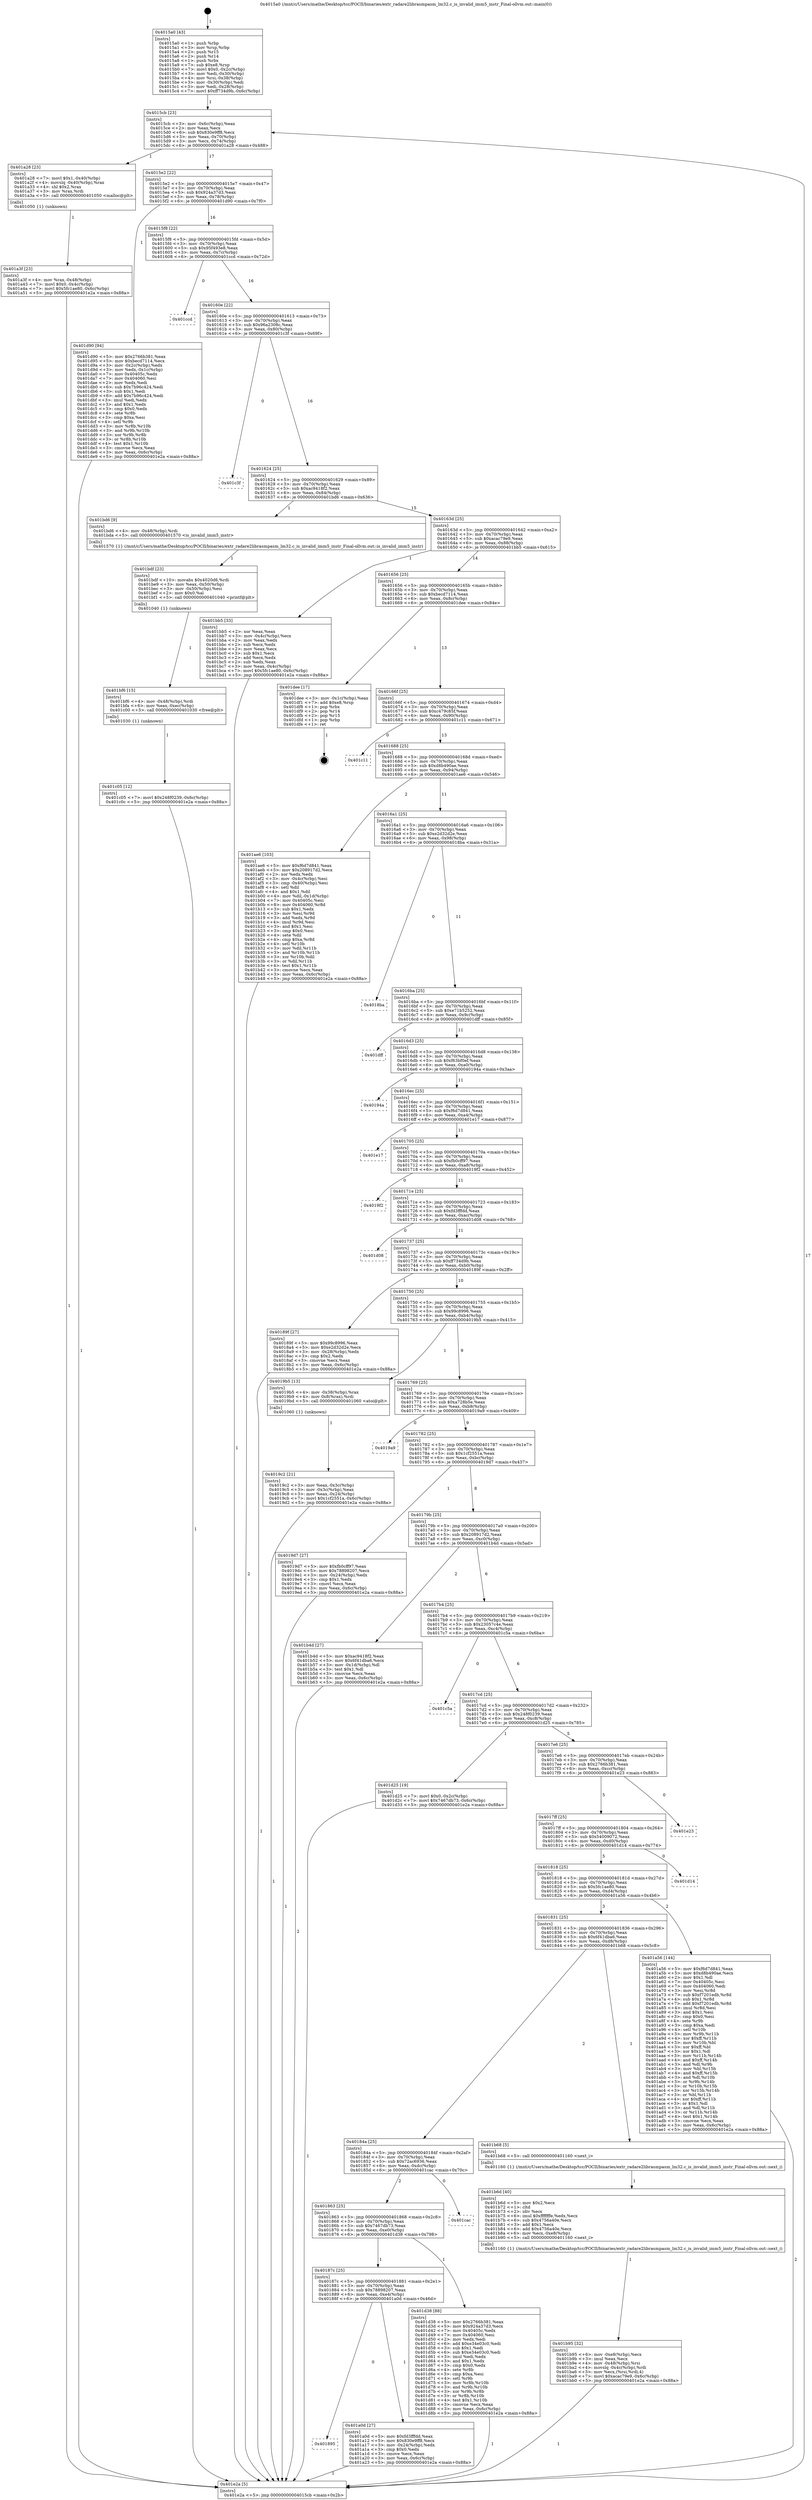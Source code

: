 digraph "0x4015a0" {
  label = "0x4015a0 (/mnt/c/Users/mathe/Desktop/tcc/POCII/binaries/extr_radare2librasmpasm_lm32.c_is_invalid_imm5_instr_Final-ollvm.out::main(0))"
  labelloc = "t"
  node[shape=record]

  Entry [label="",width=0.3,height=0.3,shape=circle,fillcolor=black,style=filled]
  "0x4015cb" [label="{
     0x4015cb [23]\l
     | [instrs]\l
     &nbsp;&nbsp;0x4015cb \<+3\>: mov -0x6c(%rbp),%eax\l
     &nbsp;&nbsp;0x4015ce \<+2\>: mov %eax,%ecx\l
     &nbsp;&nbsp;0x4015d0 \<+6\>: sub $0x830e9ff8,%ecx\l
     &nbsp;&nbsp;0x4015d6 \<+3\>: mov %eax,-0x70(%rbp)\l
     &nbsp;&nbsp;0x4015d9 \<+3\>: mov %ecx,-0x74(%rbp)\l
     &nbsp;&nbsp;0x4015dc \<+6\>: je 0000000000401a28 \<main+0x488\>\l
  }"]
  "0x401a28" [label="{
     0x401a28 [23]\l
     | [instrs]\l
     &nbsp;&nbsp;0x401a28 \<+7\>: movl $0x1,-0x40(%rbp)\l
     &nbsp;&nbsp;0x401a2f \<+4\>: movslq -0x40(%rbp),%rax\l
     &nbsp;&nbsp;0x401a33 \<+4\>: shl $0x2,%rax\l
     &nbsp;&nbsp;0x401a37 \<+3\>: mov %rax,%rdi\l
     &nbsp;&nbsp;0x401a3a \<+5\>: call 0000000000401050 \<malloc@plt\>\l
     | [calls]\l
     &nbsp;&nbsp;0x401050 \{1\} (unknown)\l
  }"]
  "0x4015e2" [label="{
     0x4015e2 [22]\l
     | [instrs]\l
     &nbsp;&nbsp;0x4015e2 \<+5\>: jmp 00000000004015e7 \<main+0x47\>\l
     &nbsp;&nbsp;0x4015e7 \<+3\>: mov -0x70(%rbp),%eax\l
     &nbsp;&nbsp;0x4015ea \<+5\>: sub $0x924a37d3,%eax\l
     &nbsp;&nbsp;0x4015ef \<+3\>: mov %eax,-0x78(%rbp)\l
     &nbsp;&nbsp;0x4015f2 \<+6\>: je 0000000000401d90 \<main+0x7f0\>\l
  }"]
  Exit [label="",width=0.3,height=0.3,shape=circle,fillcolor=black,style=filled,peripheries=2]
  "0x401d90" [label="{
     0x401d90 [94]\l
     | [instrs]\l
     &nbsp;&nbsp;0x401d90 \<+5\>: mov $0x2766b381,%eax\l
     &nbsp;&nbsp;0x401d95 \<+5\>: mov $0xbecd7114,%ecx\l
     &nbsp;&nbsp;0x401d9a \<+3\>: mov -0x2c(%rbp),%edx\l
     &nbsp;&nbsp;0x401d9d \<+3\>: mov %edx,-0x1c(%rbp)\l
     &nbsp;&nbsp;0x401da0 \<+7\>: mov 0x40405c,%edx\l
     &nbsp;&nbsp;0x401da7 \<+7\>: mov 0x404060,%esi\l
     &nbsp;&nbsp;0x401dae \<+2\>: mov %edx,%edi\l
     &nbsp;&nbsp;0x401db0 \<+6\>: sub $0x7b96c424,%edi\l
     &nbsp;&nbsp;0x401db6 \<+3\>: sub $0x1,%edi\l
     &nbsp;&nbsp;0x401db9 \<+6\>: add $0x7b96c424,%edi\l
     &nbsp;&nbsp;0x401dbf \<+3\>: imul %edi,%edx\l
     &nbsp;&nbsp;0x401dc2 \<+3\>: and $0x1,%edx\l
     &nbsp;&nbsp;0x401dc5 \<+3\>: cmp $0x0,%edx\l
     &nbsp;&nbsp;0x401dc8 \<+4\>: sete %r8b\l
     &nbsp;&nbsp;0x401dcc \<+3\>: cmp $0xa,%esi\l
     &nbsp;&nbsp;0x401dcf \<+4\>: setl %r9b\l
     &nbsp;&nbsp;0x401dd3 \<+3\>: mov %r8b,%r10b\l
     &nbsp;&nbsp;0x401dd6 \<+3\>: and %r9b,%r10b\l
     &nbsp;&nbsp;0x401dd9 \<+3\>: xor %r9b,%r8b\l
     &nbsp;&nbsp;0x401ddc \<+3\>: or %r8b,%r10b\l
     &nbsp;&nbsp;0x401ddf \<+4\>: test $0x1,%r10b\l
     &nbsp;&nbsp;0x401de3 \<+3\>: cmovne %ecx,%eax\l
     &nbsp;&nbsp;0x401de6 \<+3\>: mov %eax,-0x6c(%rbp)\l
     &nbsp;&nbsp;0x401de9 \<+5\>: jmp 0000000000401e2a \<main+0x88a\>\l
  }"]
  "0x4015f8" [label="{
     0x4015f8 [22]\l
     | [instrs]\l
     &nbsp;&nbsp;0x4015f8 \<+5\>: jmp 00000000004015fd \<main+0x5d\>\l
     &nbsp;&nbsp;0x4015fd \<+3\>: mov -0x70(%rbp),%eax\l
     &nbsp;&nbsp;0x401600 \<+5\>: sub $0x95f493e8,%eax\l
     &nbsp;&nbsp;0x401605 \<+3\>: mov %eax,-0x7c(%rbp)\l
     &nbsp;&nbsp;0x401608 \<+6\>: je 0000000000401ccd \<main+0x72d\>\l
  }"]
  "0x401c05" [label="{
     0x401c05 [12]\l
     | [instrs]\l
     &nbsp;&nbsp;0x401c05 \<+7\>: movl $0x248f0239,-0x6c(%rbp)\l
     &nbsp;&nbsp;0x401c0c \<+5\>: jmp 0000000000401e2a \<main+0x88a\>\l
  }"]
  "0x401ccd" [label="{
     0x401ccd\l
  }", style=dashed]
  "0x40160e" [label="{
     0x40160e [22]\l
     | [instrs]\l
     &nbsp;&nbsp;0x40160e \<+5\>: jmp 0000000000401613 \<main+0x73\>\l
     &nbsp;&nbsp;0x401613 \<+3\>: mov -0x70(%rbp),%eax\l
     &nbsp;&nbsp;0x401616 \<+5\>: sub $0x96a2308c,%eax\l
     &nbsp;&nbsp;0x40161b \<+3\>: mov %eax,-0x80(%rbp)\l
     &nbsp;&nbsp;0x40161e \<+6\>: je 0000000000401c3f \<main+0x69f\>\l
  }"]
  "0x401bf6" [label="{
     0x401bf6 [15]\l
     | [instrs]\l
     &nbsp;&nbsp;0x401bf6 \<+4\>: mov -0x48(%rbp),%rdi\l
     &nbsp;&nbsp;0x401bfa \<+6\>: mov %eax,-0xec(%rbp)\l
     &nbsp;&nbsp;0x401c00 \<+5\>: call 0000000000401030 \<free@plt\>\l
     | [calls]\l
     &nbsp;&nbsp;0x401030 \{1\} (unknown)\l
  }"]
  "0x401c3f" [label="{
     0x401c3f\l
  }", style=dashed]
  "0x401624" [label="{
     0x401624 [25]\l
     | [instrs]\l
     &nbsp;&nbsp;0x401624 \<+5\>: jmp 0000000000401629 \<main+0x89\>\l
     &nbsp;&nbsp;0x401629 \<+3\>: mov -0x70(%rbp),%eax\l
     &nbsp;&nbsp;0x40162c \<+5\>: sub $0xac9418f2,%eax\l
     &nbsp;&nbsp;0x401631 \<+6\>: mov %eax,-0x84(%rbp)\l
     &nbsp;&nbsp;0x401637 \<+6\>: je 0000000000401bd6 \<main+0x636\>\l
  }"]
  "0x401bdf" [label="{
     0x401bdf [23]\l
     | [instrs]\l
     &nbsp;&nbsp;0x401bdf \<+10\>: movabs $0x4020d6,%rdi\l
     &nbsp;&nbsp;0x401be9 \<+3\>: mov %eax,-0x50(%rbp)\l
     &nbsp;&nbsp;0x401bec \<+3\>: mov -0x50(%rbp),%esi\l
     &nbsp;&nbsp;0x401bef \<+2\>: mov $0x0,%al\l
     &nbsp;&nbsp;0x401bf1 \<+5\>: call 0000000000401040 \<printf@plt\>\l
     | [calls]\l
     &nbsp;&nbsp;0x401040 \{1\} (unknown)\l
  }"]
  "0x401bd6" [label="{
     0x401bd6 [9]\l
     | [instrs]\l
     &nbsp;&nbsp;0x401bd6 \<+4\>: mov -0x48(%rbp),%rdi\l
     &nbsp;&nbsp;0x401bda \<+5\>: call 0000000000401570 \<is_invalid_imm5_instr\>\l
     | [calls]\l
     &nbsp;&nbsp;0x401570 \{1\} (/mnt/c/Users/mathe/Desktop/tcc/POCII/binaries/extr_radare2librasmpasm_lm32.c_is_invalid_imm5_instr_Final-ollvm.out::is_invalid_imm5_instr)\l
  }"]
  "0x40163d" [label="{
     0x40163d [25]\l
     | [instrs]\l
     &nbsp;&nbsp;0x40163d \<+5\>: jmp 0000000000401642 \<main+0xa2\>\l
     &nbsp;&nbsp;0x401642 \<+3\>: mov -0x70(%rbp),%eax\l
     &nbsp;&nbsp;0x401645 \<+5\>: sub $0xacac79e9,%eax\l
     &nbsp;&nbsp;0x40164a \<+6\>: mov %eax,-0x88(%rbp)\l
     &nbsp;&nbsp;0x401650 \<+6\>: je 0000000000401bb5 \<main+0x615\>\l
  }"]
  "0x401b95" [label="{
     0x401b95 [32]\l
     | [instrs]\l
     &nbsp;&nbsp;0x401b95 \<+6\>: mov -0xe8(%rbp),%ecx\l
     &nbsp;&nbsp;0x401b9b \<+3\>: imul %eax,%ecx\l
     &nbsp;&nbsp;0x401b9e \<+4\>: mov -0x48(%rbp),%rsi\l
     &nbsp;&nbsp;0x401ba2 \<+4\>: movslq -0x4c(%rbp),%rdi\l
     &nbsp;&nbsp;0x401ba6 \<+3\>: mov %ecx,(%rsi,%rdi,4)\l
     &nbsp;&nbsp;0x401ba9 \<+7\>: movl $0xacac79e9,-0x6c(%rbp)\l
     &nbsp;&nbsp;0x401bb0 \<+5\>: jmp 0000000000401e2a \<main+0x88a\>\l
  }"]
  "0x401bb5" [label="{
     0x401bb5 [33]\l
     | [instrs]\l
     &nbsp;&nbsp;0x401bb5 \<+2\>: xor %eax,%eax\l
     &nbsp;&nbsp;0x401bb7 \<+3\>: mov -0x4c(%rbp),%ecx\l
     &nbsp;&nbsp;0x401bba \<+2\>: mov %eax,%edx\l
     &nbsp;&nbsp;0x401bbc \<+2\>: sub %ecx,%edx\l
     &nbsp;&nbsp;0x401bbe \<+2\>: mov %eax,%ecx\l
     &nbsp;&nbsp;0x401bc0 \<+3\>: sub $0x1,%ecx\l
     &nbsp;&nbsp;0x401bc3 \<+2\>: add %ecx,%edx\l
     &nbsp;&nbsp;0x401bc5 \<+2\>: sub %edx,%eax\l
     &nbsp;&nbsp;0x401bc7 \<+3\>: mov %eax,-0x4c(%rbp)\l
     &nbsp;&nbsp;0x401bca \<+7\>: movl $0x5fc1ae80,-0x6c(%rbp)\l
     &nbsp;&nbsp;0x401bd1 \<+5\>: jmp 0000000000401e2a \<main+0x88a\>\l
  }"]
  "0x401656" [label="{
     0x401656 [25]\l
     | [instrs]\l
     &nbsp;&nbsp;0x401656 \<+5\>: jmp 000000000040165b \<main+0xbb\>\l
     &nbsp;&nbsp;0x40165b \<+3\>: mov -0x70(%rbp),%eax\l
     &nbsp;&nbsp;0x40165e \<+5\>: sub $0xbecd7114,%eax\l
     &nbsp;&nbsp;0x401663 \<+6\>: mov %eax,-0x8c(%rbp)\l
     &nbsp;&nbsp;0x401669 \<+6\>: je 0000000000401dee \<main+0x84e\>\l
  }"]
  "0x401b6d" [label="{
     0x401b6d [40]\l
     | [instrs]\l
     &nbsp;&nbsp;0x401b6d \<+5\>: mov $0x2,%ecx\l
     &nbsp;&nbsp;0x401b72 \<+1\>: cltd\l
     &nbsp;&nbsp;0x401b73 \<+2\>: idiv %ecx\l
     &nbsp;&nbsp;0x401b75 \<+6\>: imul $0xfffffffe,%edx,%ecx\l
     &nbsp;&nbsp;0x401b7b \<+6\>: sub $0x4756a40e,%ecx\l
     &nbsp;&nbsp;0x401b81 \<+3\>: add $0x1,%ecx\l
     &nbsp;&nbsp;0x401b84 \<+6\>: add $0x4756a40e,%ecx\l
     &nbsp;&nbsp;0x401b8a \<+6\>: mov %ecx,-0xe8(%rbp)\l
     &nbsp;&nbsp;0x401b90 \<+5\>: call 0000000000401160 \<next_i\>\l
     | [calls]\l
     &nbsp;&nbsp;0x401160 \{1\} (/mnt/c/Users/mathe/Desktop/tcc/POCII/binaries/extr_radare2librasmpasm_lm32.c_is_invalid_imm5_instr_Final-ollvm.out::next_i)\l
  }"]
  "0x401dee" [label="{
     0x401dee [17]\l
     | [instrs]\l
     &nbsp;&nbsp;0x401dee \<+3\>: mov -0x1c(%rbp),%eax\l
     &nbsp;&nbsp;0x401df1 \<+7\>: add $0xe8,%rsp\l
     &nbsp;&nbsp;0x401df8 \<+1\>: pop %rbx\l
     &nbsp;&nbsp;0x401df9 \<+2\>: pop %r14\l
     &nbsp;&nbsp;0x401dfb \<+2\>: pop %r15\l
     &nbsp;&nbsp;0x401dfd \<+1\>: pop %rbp\l
     &nbsp;&nbsp;0x401dfe \<+1\>: ret\l
  }"]
  "0x40166f" [label="{
     0x40166f [25]\l
     | [instrs]\l
     &nbsp;&nbsp;0x40166f \<+5\>: jmp 0000000000401674 \<main+0xd4\>\l
     &nbsp;&nbsp;0x401674 \<+3\>: mov -0x70(%rbp),%eax\l
     &nbsp;&nbsp;0x401677 \<+5\>: sub $0xc479c85f,%eax\l
     &nbsp;&nbsp;0x40167c \<+6\>: mov %eax,-0x90(%rbp)\l
     &nbsp;&nbsp;0x401682 \<+6\>: je 0000000000401c11 \<main+0x671\>\l
  }"]
  "0x401a3f" [label="{
     0x401a3f [23]\l
     | [instrs]\l
     &nbsp;&nbsp;0x401a3f \<+4\>: mov %rax,-0x48(%rbp)\l
     &nbsp;&nbsp;0x401a43 \<+7\>: movl $0x0,-0x4c(%rbp)\l
     &nbsp;&nbsp;0x401a4a \<+7\>: movl $0x5fc1ae80,-0x6c(%rbp)\l
     &nbsp;&nbsp;0x401a51 \<+5\>: jmp 0000000000401e2a \<main+0x88a\>\l
  }"]
  "0x401c11" [label="{
     0x401c11\l
  }", style=dashed]
  "0x401688" [label="{
     0x401688 [25]\l
     | [instrs]\l
     &nbsp;&nbsp;0x401688 \<+5\>: jmp 000000000040168d \<main+0xed\>\l
     &nbsp;&nbsp;0x40168d \<+3\>: mov -0x70(%rbp),%eax\l
     &nbsp;&nbsp;0x401690 \<+5\>: sub $0xd8b490ae,%eax\l
     &nbsp;&nbsp;0x401695 \<+6\>: mov %eax,-0x94(%rbp)\l
     &nbsp;&nbsp;0x40169b \<+6\>: je 0000000000401ae6 \<main+0x546\>\l
  }"]
  "0x401895" [label="{
     0x401895\l
  }", style=dashed]
  "0x401ae6" [label="{
     0x401ae6 [103]\l
     | [instrs]\l
     &nbsp;&nbsp;0x401ae6 \<+5\>: mov $0xf6d7d841,%eax\l
     &nbsp;&nbsp;0x401aeb \<+5\>: mov $0x208917d2,%ecx\l
     &nbsp;&nbsp;0x401af0 \<+2\>: xor %edx,%edx\l
     &nbsp;&nbsp;0x401af2 \<+3\>: mov -0x4c(%rbp),%esi\l
     &nbsp;&nbsp;0x401af5 \<+3\>: cmp -0x40(%rbp),%esi\l
     &nbsp;&nbsp;0x401af8 \<+4\>: setl %dil\l
     &nbsp;&nbsp;0x401afc \<+4\>: and $0x1,%dil\l
     &nbsp;&nbsp;0x401b00 \<+4\>: mov %dil,-0x1d(%rbp)\l
     &nbsp;&nbsp;0x401b04 \<+7\>: mov 0x40405c,%esi\l
     &nbsp;&nbsp;0x401b0b \<+8\>: mov 0x404060,%r8d\l
     &nbsp;&nbsp;0x401b13 \<+3\>: sub $0x1,%edx\l
     &nbsp;&nbsp;0x401b16 \<+3\>: mov %esi,%r9d\l
     &nbsp;&nbsp;0x401b19 \<+3\>: add %edx,%r9d\l
     &nbsp;&nbsp;0x401b1c \<+4\>: imul %r9d,%esi\l
     &nbsp;&nbsp;0x401b20 \<+3\>: and $0x1,%esi\l
     &nbsp;&nbsp;0x401b23 \<+3\>: cmp $0x0,%esi\l
     &nbsp;&nbsp;0x401b26 \<+4\>: sete %dil\l
     &nbsp;&nbsp;0x401b2a \<+4\>: cmp $0xa,%r8d\l
     &nbsp;&nbsp;0x401b2e \<+4\>: setl %r10b\l
     &nbsp;&nbsp;0x401b32 \<+3\>: mov %dil,%r11b\l
     &nbsp;&nbsp;0x401b35 \<+3\>: and %r10b,%r11b\l
     &nbsp;&nbsp;0x401b38 \<+3\>: xor %r10b,%dil\l
     &nbsp;&nbsp;0x401b3b \<+3\>: or %dil,%r11b\l
     &nbsp;&nbsp;0x401b3e \<+4\>: test $0x1,%r11b\l
     &nbsp;&nbsp;0x401b42 \<+3\>: cmovne %ecx,%eax\l
     &nbsp;&nbsp;0x401b45 \<+3\>: mov %eax,-0x6c(%rbp)\l
     &nbsp;&nbsp;0x401b48 \<+5\>: jmp 0000000000401e2a \<main+0x88a\>\l
  }"]
  "0x4016a1" [label="{
     0x4016a1 [25]\l
     | [instrs]\l
     &nbsp;&nbsp;0x4016a1 \<+5\>: jmp 00000000004016a6 \<main+0x106\>\l
     &nbsp;&nbsp;0x4016a6 \<+3\>: mov -0x70(%rbp),%eax\l
     &nbsp;&nbsp;0x4016a9 \<+5\>: sub $0xe2d32d2e,%eax\l
     &nbsp;&nbsp;0x4016ae \<+6\>: mov %eax,-0x98(%rbp)\l
     &nbsp;&nbsp;0x4016b4 \<+6\>: je 00000000004018ba \<main+0x31a\>\l
  }"]
  "0x401a0d" [label="{
     0x401a0d [27]\l
     | [instrs]\l
     &nbsp;&nbsp;0x401a0d \<+5\>: mov $0xfd3fffdd,%eax\l
     &nbsp;&nbsp;0x401a12 \<+5\>: mov $0x830e9ff8,%ecx\l
     &nbsp;&nbsp;0x401a17 \<+3\>: mov -0x24(%rbp),%edx\l
     &nbsp;&nbsp;0x401a1a \<+3\>: cmp $0x0,%edx\l
     &nbsp;&nbsp;0x401a1d \<+3\>: cmove %ecx,%eax\l
     &nbsp;&nbsp;0x401a20 \<+3\>: mov %eax,-0x6c(%rbp)\l
     &nbsp;&nbsp;0x401a23 \<+5\>: jmp 0000000000401e2a \<main+0x88a\>\l
  }"]
  "0x4018ba" [label="{
     0x4018ba\l
  }", style=dashed]
  "0x4016ba" [label="{
     0x4016ba [25]\l
     | [instrs]\l
     &nbsp;&nbsp;0x4016ba \<+5\>: jmp 00000000004016bf \<main+0x11f\>\l
     &nbsp;&nbsp;0x4016bf \<+3\>: mov -0x70(%rbp),%eax\l
     &nbsp;&nbsp;0x4016c2 \<+5\>: sub $0xe71b5252,%eax\l
     &nbsp;&nbsp;0x4016c7 \<+6\>: mov %eax,-0x9c(%rbp)\l
     &nbsp;&nbsp;0x4016cd \<+6\>: je 0000000000401dff \<main+0x85f\>\l
  }"]
  "0x40187c" [label="{
     0x40187c [25]\l
     | [instrs]\l
     &nbsp;&nbsp;0x40187c \<+5\>: jmp 0000000000401881 \<main+0x2e1\>\l
     &nbsp;&nbsp;0x401881 \<+3\>: mov -0x70(%rbp),%eax\l
     &nbsp;&nbsp;0x401884 \<+5\>: sub $0x78898207,%eax\l
     &nbsp;&nbsp;0x401889 \<+6\>: mov %eax,-0xe4(%rbp)\l
     &nbsp;&nbsp;0x40188f \<+6\>: je 0000000000401a0d \<main+0x46d\>\l
  }"]
  "0x401dff" [label="{
     0x401dff\l
  }", style=dashed]
  "0x4016d3" [label="{
     0x4016d3 [25]\l
     | [instrs]\l
     &nbsp;&nbsp;0x4016d3 \<+5\>: jmp 00000000004016d8 \<main+0x138\>\l
     &nbsp;&nbsp;0x4016d8 \<+3\>: mov -0x70(%rbp),%eax\l
     &nbsp;&nbsp;0x4016db \<+5\>: sub $0xf63bf0ef,%eax\l
     &nbsp;&nbsp;0x4016e0 \<+6\>: mov %eax,-0xa0(%rbp)\l
     &nbsp;&nbsp;0x4016e6 \<+6\>: je 000000000040194a \<main+0x3aa\>\l
  }"]
  "0x401d38" [label="{
     0x401d38 [88]\l
     | [instrs]\l
     &nbsp;&nbsp;0x401d38 \<+5\>: mov $0x2766b381,%eax\l
     &nbsp;&nbsp;0x401d3d \<+5\>: mov $0x924a37d3,%ecx\l
     &nbsp;&nbsp;0x401d42 \<+7\>: mov 0x40405c,%edx\l
     &nbsp;&nbsp;0x401d49 \<+7\>: mov 0x404060,%esi\l
     &nbsp;&nbsp;0x401d50 \<+2\>: mov %edx,%edi\l
     &nbsp;&nbsp;0x401d52 \<+6\>: add $0xe34e03c0,%edi\l
     &nbsp;&nbsp;0x401d58 \<+3\>: sub $0x1,%edi\l
     &nbsp;&nbsp;0x401d5b \<+6\>: sub $0xe34e03c0,%edi\l
     &nbsp;&nbsp;0x401d61 \<+3\>: imul %edi,%edx\l
     &nbsp;&nbsp;0x401d64 \<+3\>: and $0x1,%edx\l
     &nbsp;&nbsp;0x401d67 \<+3\>: cmp $0x0,%edx\l
     &nbsp;&nbsp;0x401d6a \<+4\>: sete %r8b\l
     &nbsp;&nbsp;0x401d6e \<+3\>: cmp $0xa,%esi\l
     &nbsp;&nbsp;0x401d71 \<+4\>: setl %r9b\l
     &nbsp;&nbsp;0x401d75 \<+3\>: mov %r8b,%r10b\l
     &nbsp;&nbsp;0x401d78 \<+3\>: and %r9b,%r10b\l
     &nbsp;&nbsp;0x401d7b \<+3\>: xor %r9b,%r8b\l
     &nbsp;&nbsp;0x401d7e \<+3\>: or %r8b,%r10b\l
     &nbsp;&nbsp;0x401d81 \<+4\>: test $0x1,%r10b\l
     &nbsp;&nbsp;0x401d85 \<+3\>: cmovne %ecx,%eax\l
     &nbsp;&nbsp;0x401d88 \<+3\>: mov %eax,-0x6c(%rbp)\l
     &nbsp;&nbsp;0x401d8b \<+5\>: jmp 0000000000401e2a \<main+0x88a\>\l
  }"]
  "0x40194a" [label="{
     0x40194a\l
  }", style=dashed]
  "0x4016ec" [label="{
     0x4016ec [25]\l
     | [instrs]\l
     &nbsp;&nbsp;0x4016ec \<+5\>: jmp 00000000004016f1 \<main+0x151\>\l
     &nbsp;&nbsp;0x4016f1 \<+3\>: mov -0x70(%rbp),%eax\l
     &nbsp;&nbsp;0x4016f4 \<+5\>: sub $0xf6d7d841,%eax\l
     &nbsp;&nbsp;0x4016f9 \<+6\>: mov %eax,-0xa4(%rbp)\l
     &nbsp;&nbsp;0x4016ff \<+6\>: je 0000000000401e17 \<main+0x877\>\l
  }"]
  "0x401863" [label="{
     0x401863 [25]\l
     | [instrs]\l
     &nbsp;&nbsp;0x401863 \<+5\>: jmp 0000000000401868 \<main+0x2c8\>\l
     &nbsp;&nbsp;0x401868 \<+3\>: mov -0x70(%rbp),%eax\l
     &nbsp;&nbsp;0x40186b \<+5\>: sub $0x7467db73,%eax\l
     &nbsp;&nbsp;0x401870 \<+6\>: mov %eax,-0xe0(%rbp)\l
     &nbsp;&nbsp;0x401876 \<+6\>: je 0000000000401d38 \<main+0x798\>\l
  }"]
  "0x401e17" [label="{
     0x401e17\l
  }", style=dashed]
  "0x401705" [label="{
     0x401705 [25]\l
     | [instrs]\l
     &nbsp;&nbsp;0x401705 \<+5\>: jmp 000000000040170a \<main+0x16a\>\l
     &nbsp;&nbsp;0x40170a \<+3\>: mov -0x70(%rbp),%eax\l
     &nbsp;&nbsp;0x40170d \<+5\>: sub $0xfb0cff97,%eax\l
     &nbsp;&nbsp;0x401712 \<+6\>: mov %eax,-0xa8(%rbp)\l
     &nbsp;&nbsp;0x401718 \<+6\>: je 00000000004019f2 \<main+0x452\>\l
  }"]
  "0x401cac" [label="{
     0x401cac\l
  }", style=dashed]
  "0x4019f2" [label="{
     0x4019f2\l
  }", style=dashed]
  "0x40171e" [label="{
     0x40171e [25]\l
     | [instrs]\l
     &nbsp;&nbsp;0x40171e \<+5\>: jmp 0000000000401723 \<main+0x183\>\l
     &nbsp;&nbsp;0x401723 \<+3\>: mov -0x70(%rbp),%eax\l
     &nbsp;&nbsp;0x401726 \<+5\>: sub $0xfd3fffdd,%eax\l
     &nbsp;&nbsp;0x40172b \<+6\>: mov %eax,-0xac(%rbp)\l
     &nbsp;&nbsp;0x401731 \<+6\>: je 0000000000401d08 \<main+0x768\>\l
  }"]
  "0x40184a" [label="{
     0x40184a [25]\l
     | [instrs]\l
     &nbsp;&nbsp;0x40184a \<+5\>: jmp 000000000040184f \<main+0x2af\>\l
     &nbsp;&nbsp;0x40184f \<+3\>: mov -0x70(%rbp),%eax\l
     &nbsp;&nbsp;0x401852 \<+5\>: sub $0x72ac6936,%eax\l
     &nbsp;&nbsp;0x401857 \<+6\>: mov %eax,-0xdc(%rbp)\l
     &nbsp;&nbsp;0x40185d \<+6\>: je 0000000000401cac \<main+0x70c\>\l
  }"]
  "0x401d08" [label="{
     0x401d08\l
  }", style=dashed]
  "0x401737" [label="{
     0x401737 [25]\l
     | [instrs]\l
     &nbsp;&nbsp;0x401737 \<+5\>: jmp 000000000040173c \<main+0x19c\>\l
     &nbsp;&nbsp;0x40173c \<+3\>: mov -0x70(%rbp),%eax\l
     &nbsp;&nbsp;0x40173f \<+5\>: sub $0xff734d9b,%eax\l
     &nbsp;&nbsp;0x401744 \<+6\>: mov %eax,-0xb0(%rbp)\l
     &nbsp;&nbsp;0x40174a \<+6\>: je 000000000040189f \<main+0x2ff\>\l
  }"]
  "0x401b68" [label="{
     0x401b68 [5]\l
     | [instrs]\l
     &nbsp;&nbsp;0x401b68 \<+5\>: call 0000000000401160 \<next_i\>\l
     | [calls]\l
     &nbsp;&nbsp;0x401160 \{1\} (/mnt/c/Users/mathe/Desktop/tcc/POCII/binaries/extr_radare2librasmpasm_lm32.c_is_invalid_imm5_instr_Final-ollvm.out::next_i)\l
  }"]
  "0x40189f" [label="{
     0x40189f [27]\l
     | [instrs]\l
     &nbsp;&nbsp;0x40189f \<+5\>: mov $0x99c8996,%eax\l
     &nbsp;&nbsp;0x4018a4 \<+5\>: mov $0xe2d32d2e,%ecx\l
     &nbsp;&nbsp;0x4018a9 \<+3\>: mov -0x28(%rbp),%edx\l
     &nbsp;&nbsp;0x4018ac \<+3\>: cmp $0x2,%edx\l
     &nbsp;&nbsp;0x4018af \<+3\>: cmovne %ecx,%eax\l
     &nbsp;&nbsp;0x4018b2 \<+3\>: mov %eax,-0x6c(%rbp)\l
     &nbsp;&nbsp;0x4018b5 \<+5\>: jmp 0000000000401e2a \<main+0x88a\>\l
  }"]
  "0x401750" [label="{
     0x401750 [25]\l
     | [instrs]\l
     &nbsp;&nbsp;0x401750 \<+5\>: jmp 0000000000401755 \<main+0x1b5\>\l
     &nbsp;&nbsp;0x401755 \<+3\>: mov -0x70(%rbp),%eax\l
     &nbsp;&nbsp;0x401758 \<+5\>: sub $0x99c8996,%eax\l
     &nbsp;&nbsp;0x40175d \<+6\>: mov %eax,-0xb4(%rbp)\l
     &nbsp;&nbsp;0x401763 \<+6\>: je 00000000004019b5 \<main+0x415\>\l
  }"]
  "0x401e2a" [label="{
     0x401e2a [5]\l
     | [instrs]\l
     &nbsp;&nbsp;0x401e2a \<+5\>: jmp 00000000004015cb \<main+0x2b\>\l
  }"]
  "0x4015a0" [label="{
     0x4015a0 [43]\l
     | [instrs]\l
     &nbsp;&nbsp;0x4015a0 \<+1\>: push %rbp\l
     &nbsp;&nbsp;0x4015a1 \<+3\>: mov %rsp,%rbp\l
     &nbsp;&nbsp;0x4015a4 \<+2\>: push %r15\l
     &nbsp;&nbsp;0x4015a6 \<+2\>: push %r14\l
     &nbsp;&nbsp;0x4015a8 \<+1\>: push %rbx\l
     &nbsp;&nbsp;0x4015a9 \<+7\>: sub $0xe8,%rsp\l
     &nbsp;&nbsp;0x4015b0 \<+7\>: movl $0x0,-0x2c(%rbp)\l
     &nbsp;&nbsp;0x4015b7 \<+3\>: mov %edi,-0x30(%rbp)\l
     &nbsp;&nbsp;0x4015ba \<+4\>: mov %rsi,-0x38(%rbp)\l
     &nbsp;&nbsp;0x4015be \<+3\>: mov -0x30(%rbp),%edi\l
     &nbsp;&nbsp;0x4015c1 \<+3\>: mov %edi,-0x28(%rbp)\l
     &nbsp;&nbsp;0x4015c4 \<+7\>: movl $0xff734d9b,-0x6c(%rbp)\l
  }"]
  "0x401831" [label="{
     0x401831 [25]\l
     | [instrs]\l
     &nbsp;&nbsp;0x401831 \<+5\>: jmp 0000000000401836 \<main+0x296\>\l
     &nbsp;&nbsp;0x401836 \<+3\>: mov -0x70(%rbp),%eax\l
     &nbsp;&nbsp;0x401839 \<+5\>: sub $0x6f41dba6,%eax\l
     &nbsp;&nbsp;0x40183e \<+6\>: mov %eax,-0xd8(%rbp)\l
     &nbsp;&nbsp;0x401844 \<+6\>: je 0000000000401b68 \<main+0x5c8\>\l
  }"]
  "0x4019b5" [label="{
     0x4019b5 [13]\l
     | [instrs]\l
     &nbsp;&nbsp;0x4019b5 \<+4\>: mov -0x38(%rbp),%rax\l
     &nbsp;&nbsp;0x4019b9 \<+4\>: mov 0x8(%rax),%rdi\l
     &nbsp;&nbsp;0x4019bd \<+5\>: call 0000000000401060 \<atoi@plt\>\l
     | [calls]\l
     &nbsp;&nbsp;0x401060 \{1\} (unknown)\l
  }"]
  "0x401769" [label="{
     0x401769 [25]\l
     | [instrs]\l
     &nbsp;&nbsp;0x401769 \<+5\>: jmp 000000000040176e \<main+0x1ce\>\l
     &nbsp;&nbsp;0x40176e \<+3\>: mov -0x70(%rbp),%eax\l
     &nbsp;&nbsp;0x401771 \<+5\>: sub $0xa728b5e,%eax\l
     &nbsp;&nbsp;0x401776 \<+6\>: mov %eax,-0xb8(%rbp)\l
     &nbsp;&nbsp;0x40177c \<+6\>: je 00000000004019a9 \<main+0x409\>\l
  }"]
  "0x4019c2" [label="{
     0x4019c2 [21]\l
     | [instrs]\l
     &nbsp;&nbsp;0x4019c2 \<+3\>: mov %eax,-0x3c(%rbp)\l
     &nbsp;&nbsp;0x4019c5 \<+3\>: mov -0x3c(%rbp),%eax\l
     &nbsp;&nbsp;0x4019c8 \<+3\>: mov %eax,-0x24(%rbp)\l
     &nbsp;&nbsp;0x4019cb \<+7\>: movl $0x1cf2551a,-0x6c(%rbp)\l
     &nbsp;&nbsp;0x4019d2 \<+5\>: jmp 0000000000401e2a \<main+0x88a\>\l
  }"]
  "0x401a56" [label="{
     0x401a56 [144]\l
     | [instrs]\l
     &nbsp;&nbsp;0x401a56 \<+5\>: mov $0xf6d7d841,%eax\l
     &nbsp;&nbsp;0x401a5b \<+5\>: mov $0xd8b490ae,%ecx\l
     &nbsp;&nbsp;0x401a60 \<+2\>: mov $0x1,%dl\l
     &nbsp;&nbsp;0x401a62 \<+7\>: mov 0x40405c,%esi\l
     &nbsp;&nbsp;0x401a69 \<+7\>: mov 0x404060,%edi\l
     &nbsp;&nbsp;0x401a70 \<+3\>: mov %esi,%r8d\l
     &nbsp;&nbsp;0x401a73 \<+7\>: sub $0xf7201edb,%r8d\l
     &nbsp;&nbsp;0x401a7a \<+4\>: sub $0x1,%r8d\l
     &nbsp;&nbsp;0x401a7e \<+7\>: add $0xf7201edb,%r8d\l
     &nbsp;&nbsp;0x401a85 \<+4\>: imul %r8d,%esi\l
     &nbsp;&nbsp;0x401a89 \<+3\>: and $0x1,%esi\l
     &nbsp;&nbsp;0x401a8c \<+3\>: cmp $0x0,%esi\l
     &nbsp;&nbsp;0x401a8f \<+4\>: sete %r9b\l
     &nbsp;&nbsp;0x401a93 \<+3\>: cmp $0xa,%edi\l
     &nbsp;&nbsp;0x401a96 \<+4\>: setl %r10b\l
     &nbsp;&nbsp;0x401a9a \<+3\>: mov %r9b,%r11b\l
     &nbsp;&nbsp;0x401a9d \<+4\>: xor $0xff,%r11b\l
     &nbsp;&nbsp;0x401aa1 \<+3\>: mov %r10b,%bl\l
     &nbsp;&nbsp;0x401aa4 \<+3\>: xor $0xff,%bl\l
     &nbsp;&nbsp;0x401aa7 \<+3\>: xor $0x1,%dl\l
     &nbsp;&nbsp;0x401aaa \<+3\>: mov %r11b,%r14b\l
     &nbsp;&nbsp;0x401aad \<+4\>: and $0xff,%r14b\l
     &nbsp;&nbsp;0x401ab1 \<+3\>: and %dl,%r9b\l
     &nbsp;&nbsp;0x401ab4 \<+3\>: mov %bl,%r15b\l
     &nbsp;&nbsp;0x401ab7 \<+4\>: and $0xff,%r15b\l
     &nbsp;&nbsp;0x401abb \<+3\>: and %dl,%r10b\l
     &nbsp;&nbsp;0x401abe \<+3\>: or %r9b,%r14b\l
     &nbsp;&nbsp;0x401ac1 \<+3\>: or %r10b,%r15b\l
     &nbsp;&nbsp;0x401ac4 \<+3\>: xor %r15b,%r14b\l
     &nbsp;&nbsp;0x401ac7 \<+3\>: or %bl,%r11b\l
     &nbsp;&nbsp;0x401aca \<+4\>: xor $0xff,%r11b\l
     &nbsp;&nbsp;0x401ace \<+3\>: or $0x1,%dl\l
     &nbsp;&nbsp;0x401ad1 \<+3\>: and %dl,%r11b\l
     &nbsp;&nbsp;0x401ad4 \<+3\>: or %r11b,%r14b\l
     &nbsp;&nbsp;0x401ad7 \<+4\>: test $0x1,%r14b\l
     &nbsp;&nbsp;0x401adb \<+3\>: cmovne %ecx,%eax\l
     &nbsp;&nbsp;0x401ade \<+3\>: mov %eax,-0x6c(%rbp)\l
     &nbsp;&nbsp;0x401ae1 \<+5\>: jmp 0000000000401e2a \<main+0x88a\>\l
  }"]
  "0x4019a9" [label="{
     0x4019a9\l
  }", style=dashed]
  "0x401782" [label="{
     0x401782 [25]\l
     | [instrs]\l
     &nbsp;&nbsp;0x401782 \<+5\>: jmp 0000000000401787 \<main+0x1e7\>\l
     &nbsp;&nbsp;0x401787 \<+3\>: mov -0x70(%rbp),%eax\l
     &nbsp;&nbsp;0x40178a \<+5\>: sub $0x1cf2551a,%eax\l
     &nbsp;&nbsp;0x40178f \<+6\>: mov %eax,-0xbc(%rbp)\l
     &nbsp;&nbsp;0x401795 \<+6\>: je 00000000004019d7 \<main+0x437\>\l
  }"]
  "0x401818" [label="{
     0x401818 [25]\l
     | [instrs]\l
     &nbsp;&nbsp;0x401818 \<+5\>: jmp 000000000040181d \<main+0x27d\>\l
     &nbsp;&nbsp;0x40181d \<+3\>: mov -0x70(%rbp),%eax\l
     &nbsp;&nbsp;0x401820 \<+5\>: sub $0x5fc1ae80,%eax\l
     &nbsp;&nbsp;0x401825 \<+6\>: mov %eax,-0xd4(%rbp)\l
     &nbsp;&nbsp;0x40182b \<+6\>: je 0000000000401a56 \<main+0x4b6\>\l
  }"]
  "0x4019d7" [label="{
     0x4019d7 [27]\l
     | [instrs]\l
     &nbsp;&nbsp;0x4019d7 \<+5\>: mov $0xfb0cff97,%eax\l
     &nbsp;&nbsp;0x4019dc \<+5\>: mov $0x78898207,%ecx\l
     &nbsp;&nbsp;0x4019e1 \<+3\>: mov -0x24(%rbp),%edx\l
     &nbsp;&nbsp;0x4019e4 \<+3\>: cmp $0x1,%edx\l
     &nbsp;&nbsp;0x4019e7 \<+3\>: cmovl %ecx,%eax\l
     &nbsp;&nbsp;0x4019ea \<+3\>: mov %eax,-0x6c(%rbp)\l
     &nbsp;&nbsp;0x4019ed \<+5\>: jmp 0000000000401e2a \<main+0x88a\>\l
  }"]
  "0x40179b" [label="{
     0x40179b [25]\l
     | [instrs]\l
     &nbsp;&nbsp;0x40179b \<+5\>: jmp 00000000004017a0 \<main+0x200\>\l
     &nbsp;&nbsp;0x4017a0 \<+3\>: mov -0x70(%rbp),%eax\l
     &nbsp;&nbsp;0x4017a3 \<+5\>: sub $0x208917d2,%eax\l
     &nbsp;&nbsp;0x4017a8 \<+6\>: mov %eax,-0xc0(%rbp)\l
     &nbsp;&nbsp;0x4017ae \<+6\>: je 0000000000401b4d \<main+0x5ad\>\l
  }"]
  "0x401d14" [label="{
     0x401d14\l
  }", style=dashed]
  "0x401b4d" [label="{
     0x401b4d [27]\l
     | [instrs]\l
     &nbsp;&nbsp;0x401b4d \<+5\>: mov $0xac9418f2,%eax\l
     &nbsp;&nbsp;0x401b52 \<+5\>: mov $0x6f41dba6,%ecx\l
     &nbsp;&nbsp;0x401b57 \<+3\>: mov -0x1d(%rbp),%dl\l
     &nbsp;&nbsp;0x401b5a \<+3\>: test $0x1,%dl\l
     &nbsp;&nbsp;0x401b5d \<+3\>: cmovne %ecx,%eax\l
     &nbsp;&nbsp;0x401b60 \<+3\>: mov %eax,-0x6c(%rbp)\l
     &nbsp;&nbsp;0x401b63 \<+5\>: jmp 0000000000401e2a \<main+0x88a\>\l
  }"]
  "0x4017b4" [label="{
     0x4017b4 [25]\l
     | [instrs]\l
     &nbsp;&nbsp;0x4017b4 \<+5\>: jmp 00000000004017b9 \<main+0x219\>\l
     &nbsp;&nbsp;0x4017b9 \<+3\>: mov -0x70(%rbp),%eax\l
     &nbsp;&nbsp;0x4017bc \<+5\>: sub $0x23057c4e,%eax\l
     &nbsp;&nbsp;0x4017c1 \<+6\>: mov %eax,-0xc4(%rbp)\l
     &nbsp;&nbsp;0x4017c7 \<+6\>: je 0000000000401c5a \<main+0x6ba\>\l
  }"]
  "0x4017ff" [label="{
     0x4017ff [25]\l
     | [instrs]\l
     &nbsp;&nbsp;0x4017ff \<+5\>: jmp 0000000000401804 \<main+0x264\>\l
     &nbsp;&nbsp;0x401804 \<+3\>: mov -0x70(%rbp),%eax\l
     &nbsp;&nbsp;0x401807 \<+5\>: sub $0x54009072,%eax\l
     &nbsp;&nbsp;0x40180c \<+6\>: mov %eax,-0xd0(%rbp)\l
     &nbsp;&nbsp;0x401812 \<+6\>: je 0000000000401d14 \<main+0x774\>\l
  }"]
  "0x401c5a" [label="{
     0x401c5a\l
  }", style=dashed]
  "0x4017cd" [label="{
     0x4017cd [25]\l
     | [instrs]\l
     &nbsp;&nbsp;0x4017cd \<+5\>: jmp 00000000004017d2 \<main+0x232\>\l
     &nbsp;&nbsp;0x4017d2 \<+3\>: mov -0x70(%rbp),%eax\l
     &nbsp;&nbsp;0x4017d5 \<+5\>: sub $0x248f0239,%eax\l
     &nbsp;&nbsp;0x4017da \<+6\>: mov %eax,-0xc8(%rbp)\l
     &nbsp;&nbsp;0x4017e0 \<+6\>: je 0000000000401d25 \<main+0x785\>\l
  }"]
  "0x401e23" [label="{
     0x401e23\l
  }", style=dashed]
  "0x401d25" [label="{
     0x401d25 [19]\l
     | [instrs]\l
     &nbsp;&nbsp;0x401d25 \<+7\>: movl $0x0,-0x2c(%rbp)\l
     &nbsp;&nbsp;0x401d2c \<+7\>: movl $0x7467db73,-0x6c(%rbp)\l
     &nbsp;&nbsp;0x401d33 \<+5\>: jmp 0000000000401e2a \<main+0x88a\>\l
  }"]
  "0x4017e6" [label="{
     0x4017e6 [25]\l
     | [instrs]\l
     &nbsp;&nbsp;0x4017e6 \<+5\>: jmp 00000000004017eb \<main+0x24b\>\l
     &nbsp;&nbsp;0x4017eb \<+3\>: mov -0x70(%rbp),%eax\l
     &nbsp;&nbsp;0x4017ee \<+5\>: sub $0x2766b381,%eax\l
     &nbsp;&nbsp;0x4017f3 \<+6\>: mov %eax,-0xcc(%rbp)\l
     &nbsp;&nbsp;0x4017f9 \<+6\>: je 0000000000401e23 \<main+0x883\>\l
  }"]
  Entry -> "0x4015a0" [label=" 1"]
  "0x4015cb" -> "0x401a28" [label=" 1"]
  "0x4015cb" -> "0x4015e2" [label=" 17"]
  "0x401dee" -> Exit [label=" 1"]
  "0x4015e2" -> "0x401d90" [label=" 1"]
  "0x4015e2" -> "0x4015f8" [label=" 16"]
  "0x401d90" -> "0x401e2a" [label=" 1"]
  "0x4015f8" -> "0x401ccd" [label=" 0"]
  "0x4015f8" -> "0x40160e" [label=" 16"]
  "0x401d38" -> "0x401e2a" [label=" 1"]
  "0x40160e" -> "0x401c3f" [label=" 0"]
  "0x40160e" -> "0x401624" [label=" 16"]
  "0x401d25" -> "0x401e2a" [label=" 1"]
  "0x401624" -> "0x401bd6" [label=" 1"]
  "0x401624" -> "0x40163d" [label=" 15"]
  "0x401c05" -> "0x401e2a" [label=" 1"]
  "0x40163d" -> "0x401bb5" [label=" 1"]
  "0x40163d" -> "0x401656" [label=" 14"]
  "0x401bf6" -> "0x401c05" [label=" 1"]
  "0x401656" -> "0x401dee" [label=" 1"]
  "0x401656" -> "0x40166f" [label=" 13"]
  "0x401bdf" -> "0x401bf6" [label=" 1"]
  "0x40166f" -> "0x401c11" [label=" 0"]
  "0x40166f" -> "0x401688" [label=" 13"]
  "0x401bd6" -> "0x401bdf" [label=" 1"]
  "0x401688" -> "0x401ae6" [label=" 2"]
  "0x401688" -> "0x4016a1" [label=" 11"]
  "0x401bb5" -> "0x401e2a" [label=" 1"]
  "0x4016a1" -> "0x4018ba" [label=" 0"]
  "0x4016a1" -> "0x4016ba" [label=" 11"]
  "0x401b95" -> "0x401e2a" [label=" 1"]
  "0x4016ba" -> "0x401dff" [label=" 0"]
  "0x4016ba" -> "0x4016d3" [label=" 11"]
  "0x401b68" -> "0x401b6d" [label=" 1"]
  "0x4016d3" -> "0x40194a" [label=" 0"]
  "0x4016d3" -> "0x4016ec" [label=" 11"]
  "0x401b4d" -> "0x401e2a" [label=" 2"]
  "0x4016ec" -> "0x401e17" [label=" 0"]
  "0x4016ec" -> "0x401705" [label=" 11"]
  "0x401a56" -> "0x401e2a" [label=" 2"]
  "0x401705" -> "0x4019f2" [label=" 0"]
  "0x401705" -> "0x40171e" [label=" 11"]
  "0x401a3f" -> "0x401e2a" [label=" 1"]
  "0x40171e" -> "0x401d08" [label=" 0"]
  "0x40171e" -> "0x401737" [label=" 11"]
  "0x401a0d" -> "0x401e2a" [label=" 1"]
  "0x401737" -> "0x40189f" [label=" 1"]
  "0x401737" -> "0x401750" [label=" 10"]
  "0x40189f" -> "0x401e2a" [label=" 1"]
  "0x4015a0" -> "0x4015cb" [label=" 1"]
  "0x401e2a" -> "0x4015cb" [label=" 17"]
  "0x40187c" -> "0x401895" [label=" 0"]
  "0x401750" -> "0x4019b5" [label=" 1"]
  "0x401750" -> "0x401769" [label=" 9"]
  "0x4019b5" -> "0x4019c2" [label=" 1"]
  "0x4019c2" -> "0x401e2a" [label=" 1"]
  "0x401b6d" -> "0x401b95" [label=" 1"]
  "0x401769" -> "0x4019a9" [label=" 0"]
  "0x401769" -> "0x401782" [label=" 9"]
  "0x401863" -> "0x40187c" [label=" 1"]
  "0x401782" -> "0x4019d7" [label=" 1"]
  "0x401782" -> "0x40179b" [label=" 8"]
  "0x4019d7" -> "0x401e2a" [label=" 1"]
  "0x401ae6" -> "0x401e2a" [label=" 2"]
  "0x40179b" -> "0x401b4d" [label=" 2"]
  "0x40179b" -> "0x4017b4" [label=" 6"]
  "0x40184a" -> "0x401863" [label=" 2"]
  "0x4017b4" -> "0x401c5a" [label=" 0"]
  "0x4017b4" -> "0x4017cd" [label=" 6"]
  "0x401a28" -> "0x401a3f" [label=" 1"]
  "0x4017cd" -> "0x401d25" [label=" 1"]
  "0x4017cd" -> "0x4017e6" [label=" 5"]
  "0x401831" -> "0x40184a" [label=" 2"]
  "0x4017e6" -> "0x401e23" [label=" 0"]
  "0x4017e6" -> "0x4017ff" [label=" 5"]
  "0x40184a" -> "0x401cac" [label=" 0"]
  "0x4017ff" -> "0x401d14" [label=" 0"]
  "0x4017ff" -> "0x401818" [label=" 5"]
  "0x401863" -> "0x401d38" [label=" 1"]
  "0x401818" -> "0x401a56" [label=" 2"]
  "0x401818" -> "0x401831" [label=" 3"]
  "0x40187c" -> "0x401a0d" [label=" 1"]
  "0x401831" -> "0x401b68" [label=" 1"]
}
